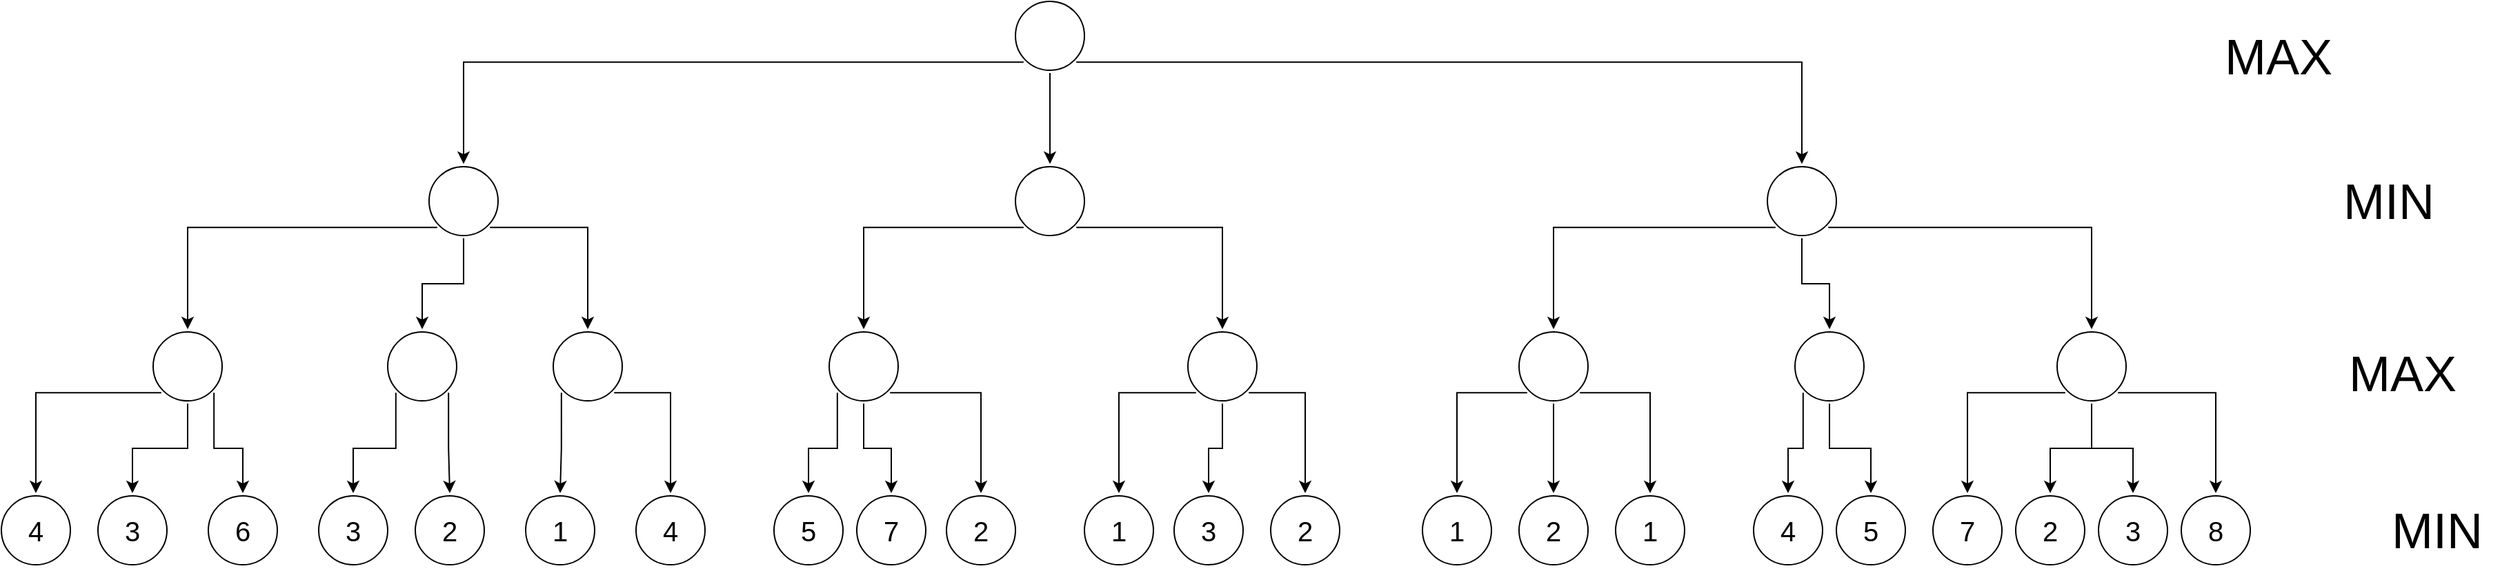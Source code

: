 <mxfile version="20.7.4" type="device"><diagram id="24ByMtkjL7iZ_59YUXtU" name="Trang-1"><mxGraphModel dx="2649" dy="983" grid="1" gridSize="10" guides="1" tooltips="1" connect="1" arrows="1" fold="1" page="1" pageScale="1" pageWidth="1169" pageHeight="827" math="0" shadow="0"><root><mxCell id="0"/><mxCell id="1" parent="0"/><mxCell id="WG4Q9lzqa9RMPbSuSmn_-2" value="6" style="ellipse;whiteSpace=wrap;html=1;aspect=fixed;perimeterSpacing=2;fontSize=20;" vertex="1" parent="1"><mxGeometry x="-40" y="399" width="50" height="50" as="geometry"/></mxCell><mxCell id="WG4Q9lzqa9RMPbSuSmn_-3" value="3" style="ellipse;whiteSpace=wrap;html=1;aspect=fixed;perimeterSpacing=2;fontSize=20;" vertex="1" parent="1"><mxGeometry x="-120" y="399" width="50" height="50" as="geometry"/></mxCell><mxCell id="WG4Q9lzqa9RMPbSuSmn_-70" style="edgeStyle=orthogonalEdgeStyle;rounded=0;orthogonalLoop=1;jettySize=auto;html=1;exitX=0;exitY=1;exitDx=0;exitDy=0;entryX=0.5;entryY=0;entryDx=0;entryDy=0;fontSize=20;" edge="1" parent="1" source="WG4Q9lzqa9RMPbSuSmn_-4" target="WG4Q9lzqa9RMPbSuSmn_-61"><mxGeometry relative="1" as="geometry"/></mxCell><mxCell id="WG4Q9lzqa9RMPbSuSmn_-71" style="edgeStyle=orthogonalEdgeStyle;rounded=0;orthogonalLoop=1;jettySize=auto;html=1;exitX=0.5;exitY=1;exitDx=0;exitDy=0;entryX=0.5;entryY=0;entryDx=0;entryDy=0;fontSize=20;" edge="1" parent="1" source="WG4Q9lzqa9RMPbSuSmn_-4" target="WG4Q9lzqa9RMPbSuSmn_-62"><mxGeometry relative="1" as="geometry"/></mxCell><mxCell id="WG4Q9lzqa9RMPbSuSmn_-72" style="edgeStyle=orthogonalEdgeStyle;rounded=0;orthogonalLoop=1;jettySize=auto;html=1;exitX=1;exitY=1;exitDx=0;exitDy=0;entryX=0.5;entryY=0;entryDx=0;entryDy=0;fontSize=20;" edge="1" parent="1" source="WG4Q9lzqa9RMPbSuSmn_-4" target="WG4Q9lzqa9RMPbSuSmn_-64"><mxGeometry relative="1" as="geometry"/></mxCell><mxCell id="WG4Q9lzqa9RMPbSuSmn_-73" style="edgeStyle=orthogonalEdgeStyle;rounded=0;orthogonalLoop=1;jettySize=auto;html=1;exitX=0.5;exitY=1;exitDx=0;exitDy=0;entryX=0.5;entryY=0;entryDx=0;entryDy=0;fontSize=20;" edge="1" parent="1" source="WG4Q9lzqa9RMPbSuSmn_-4" target="WG4Q9lzqa9RMPbSuSmn_-63"><mxGeometry relative="1" as="geometry"/></mxCell><mxCell id="WG4Q9lzqa9RMPbSuSmn_-4" value="" style="ellipse;whiteSpace=wrap;html=1;aspect=fixed;perimeterSpacing=2;fontSize=20;" vertex="1" parent="1"><mxGeometry x="1300" y="280" width="50" height="50" as="geometry"/></mxCell><mxCell id="WG4Q9lzqa9RMPbSuSmn_-65" style="edgeStyle=orthogonalEdgeStyle;rounded=0;orthogonalLoop=1;jettySize=auto;html=1;exitX=0;exitY=1;exitDx=0;exitDy=0;entryX=0.5;entryY=0;entryDx=0;entryDy=0;fontSize=20;" edge="1" parent="1" source="WG4Q9lzqa9RMPbSuSmn_-5" target="WG4Q9lzqa9RMPbSuSmn_-50"><mxGeometry relative="1" as="geometry"/></mxCell><mxCell id="WG4Q9lzqa9RMPbSuSmn_-66" style="edgeStyle=orthogonalEdgeStyle;rounded=0;orthogonalLoop=1;jettySize=auto;html=1;exitX=0.5;exitY=1;exitDx=0;exitDy=0;entryX=0.5;entryY=0;entryDx=0;entryDy=0;fontSize=20;" edge="1" parent="1" source="WG4Q9lzqa9RMPbSuSmn_-5" target="WG4Q9lzqa9RMPbSuSmn_-49"><mxGeometry relative="1" as="geometry"/></mxCell><mxCell id="WG4Q9lzqa9RMPbSuSmn_-67" style="edgeStyle=orthogonalEdgeStyle;rounded=0;orthogonalLoop=1;jettySize=auto;html=1;exitX=1;exitY=1;exitDx=0;exitDy=0;entryX=0.5;entryY=0;entryDx=0;entryDy=0;fontSize=20;" edge="1" parent="1" source="WG4Q9lzqa9RMPbSuSmn_-5" target="WG4Q9lzqa9RMPbSuSmn_-60"><mxGeometry relative="1" as="geometry"/></mxCell><mxCell id="WG4Q9lzqa9RMPbSuSmn_-5" value="" style="ellipse;whiteSpace=wrap;html=1;aspect=fixed;perimeterSpacing=2;fontSize=20;" vertex="1" parent="1"><mxGeometry x="910" y="280" width="50" height="50" as="geometry"/></mxCell><mxCell id="WG4Q9lzqa9RMPbSuSmn_-40" style="edgeStyle=orthogonalEdgeStyle;rounded=0;orthogonalLoop=1;jettySize=auto;html=1;exitX=0;exitY=1;exitDx=0;exitDy=0;entryX=0.5;entryY=0;entryDx=0;entryDy=0;fontSize=20;" edge="1" parent="1" source="WG4Q9lzqa9RMPbSuSmn_-6" target="WG4Q9lzqa9RMPbSuSmn_-14"><mxGeometry relative="1" as="geometry"/></mxCell><mxCell id="WG4Q9lzqa9RMPbSuSmn_-41" style="edgeStyle=orthogonalEdgeStyle;rounded=0;orthogonalLoop=1;jettySize=auto;html=1;exitX=1;exitY=1;exitDx=0;exitDy=0;fontSize=20;" edge="1" parent="1" source="WG4Q9lzqa9RMPbSuSmn_-6" target="WG4Q9lzqa9RMPbSuSmn_-13"><mxGeometry relative="1" as="geometry"/></mxCell><mxCell id="WG4Q9lzqa9RMPbSuSmn_-6" value="" style="ellipse;whiteSpace=wrap;html=1;aspect=fixed;perimeterSpacing=2;fontSize=20;" vertex="1" parent="1"><mxGeometry x="545" y="160" width="50" height="50" as="geometry"/></mxCell><mxCell id="WG4Q9lzqa9RMPbSuSmn_-57" style="edgeStyle=orthogonalEdgeStyle;rounded=0;orthogonalLoop=1;jettySize=auto;html=1;exitX=0;exitY=1;exitDx=0;exitDy=0;entryX=0.5;entryY=0;entryDx=0;entryDy=0;fontSize=20;" edge="1" parent="1" source="WG4Q9lzqa9RMPbSuSmn_-7" target="WG4Q9lzqa9RMPbSuSmn_-5"><mxGeometry relative="1" as="geometry"/></mxCell><mxCell id="WG4Q9lzqa9RMPbSuSmn_-58" style="edgeStyle=orthogonalEdgeStyle;rounded=0;orthogonalLoop=1;jettySize=auto;html=1;exitX=0.5;exitY=1;exitDx=0;exitDy=0;entryX=0.5;entryY=0;entryDx=0;entryDy=0;fontSize=20;" edge="1" parent="1" source="WG4Q9lzqa9RMPbSuSmn_-7" target="WG4Q9lzqa9RMPbSuSmn_-16"><mxGeometry relative="1" as="geometry"/></mxCell><mxCell id="WG4Q9lzqa9RMPbSuSmn_-59" style="edgeStyle=orthogonalEdgeStyle;rounded=0;orthogonalLoop=1;jettySize=auto;html=1;exitX=1;exitY=1;exitDx=0;exitDy=0;entryX=0.5;entryY=0;entryDx=0;entryDy=0;fontSize=20;" edge="1" parent="1" source="WG4Q9lzqa9RMPbSuSmn_-7" target="WG4Q9lzqa9RMPbSuSmn_-4"><mxGeometry relative="1" as="geometry"/></mxCell><mxCell id="WG4Q9lzqa9RMPbSuSmn_-7" value="" style="ellipse;whiteSpace=wrap;html=1;aspect=fixed;perimeterSpacing=2;fontSize=20;" vertex="1" parent="1"><mxGeometry x="1090" y="160" width="50" height="50" as="geometry"/></mxCell><mxCell id="WG4Q9lzqa9RMPbSuSmn_-34" style="edgeStyle=orthogonalEdgeStyle;rounded=0;orthogonalLoop=1;jettySize=auto;html=1;exitX=0;exitY=1;exitDx=0;exitDy=0;entryX=0.5;entryY=0;entryDx=0;entryDy=0;fontSize=20;" edge="1" parent="1" source="WG4Q9lzqa9RMPbSuSmn_-8" target="WG4Q9lzqa9RMPbSuSmn_-12"><mxGeometry relative="1" as="geometry"/></mxCell><mxCell id="WG4Q9lzqa9RMPbSuSmn_-35" style="edgeStyle=orthogonalEdgeStyle;rounded=0;orthogonalLoop=1;jettySize=auto;html=1;exitX=0.5;exitY=1;exitDx=0;exitDy=0;entryX=0.5;entryY=0;entryDx=0;entryDy=0;fontSize=20;" edge="1" parent="1" source="WG4Q9lzqa9RMPbSuSmn_-8" target="WG4Q9lzqa9RMPbSuSmn_-11"><mxGeometry relative="1" as="geometry"/></mxCell><mxCell id="WG4Q9lzqa9RMPbSuSmn_-36" style="edgeStyle=orthogonalEdgeStyle;rounded=0;orthogonalLoop=1;jettySize=auto;html=1;exitX=1;exitY=1;exitDx=0;exitDy=0;entryX=0.5;entryY=0;entryDx=0;entryDy=0;fontSize=20;" edge="1" parent="1" source="WG4Q9lzqa9RMPbSuSmn_-8" target="WG4Q9lzqa9RMPbSuSmn_-10"><mxGeometry relative="1" as="geometry"/></mxCell><mxCell id="WG4Q9lzqa9RMPbSuSmn_-8" value="" style="ellipse;whiteSpace=wrap;html=1;aspect=fixed;perimeterSpacing=2;fontSize=20;" vertex="1" parent="1"><mxGeometry x="120" y="160" width="50" height="50" as="geometry"/></mxCell><mxCell id="WG4Q9lzqa9RMPbSuSmn_-37" style="edgeStyle=orthogonalEdgeStyle;rounded=0;orthogonalLoop=1;jettySize=auto;html=1;exitX=0;exitY=1;exitDx=0;exitDy=0;entryX=0.5;entryY=0;entryDx=0;entryDy=0;fontSize=20;" edge="1" parent="1" source="WG4Q9lzqa9RMPbSuSmn_-9" target="WG4Q9lzqa9RMPbSuSmn_-8"><mxGeometry relative="1" as="geometry"/></mxCell><mxCell id="WG4Q9lzqa9RMPbSuSmn_-38" style="edgeStyle=orthogonalEdgeStyle;rounded=0;orthogonalLoop=1;jettySize=auto;html=1;exitX=0.5;exitY=1;exitDx=0;exitDy=0;entryX=0.5;entryY=0;entryDx=0;entryDy=0;fontSize=20;" edge="1" parent="1" source="WG4Q9lzqa9RMPbSuSmn_-9" target="WG4Q9lzqa9RMPbSuSmn_-6"><mxGeometry relative="1" as="geometry"/></mxCell><mxCell id="WG4Q9lzqa9RMPbSuSmn_-39" style="edgeStyle=orthogonalEdgeStyle;rounded=0;orthogonalLoop=1;jettySize=auto;html=1;exitX=1;exitY=1;exitDx=0;exitDy=0;fontSize=20;" edge="1" parent="1" source="WG4Q9lzqa9RMPbSuSmn_-9" target="WG4Q9lzqa9RMPbSuSmn_-7"><mxGeometry relative="1" as="geometry"/></mxCell><mxCell id="WG4Q9lzqa9RMPbSuSmn_-9" value="" style="ellipse;whiteSpace=wrap;html=1;aspect=fixed;perimeterSpacing=2;fontSize=20;" vertex="1" parent="1"><mxGeometry x="545" y="40" width="50" height="50" as="geometry"/></mxCell><mxCell id="WG4Q9lzqa9RMPbSuSmn_-32" style="edgeStyle=orthogonalEdgeStyle;rounded=0;orthogonalLoop=1;jettySize=auto;html=1;exitX=0;exitY=1;exitDx=0;exitDy=0;entryX=0.5;entryY=0;entryDx=0;entryDy=0;fontSize=20;" edge="1" parent="1" source="WG4Q9lzqa9RMPbSuSmn_-10" target="WG4Q9lzqa9RMPbSuSmn_-24"><mxGeometry relative="1" as="geometry"/></mxCell><mxCell id="WG4Q9lzqa9RMPbSuSmn_-33" style="edgeStyle=orthogonalEdgeStyle;rounded=0;orthogonalLoop=1;jettySize=auto;html=1;exitX=1;exitY=1;exitDx=0;exitDy=0;entryX=0.5;entryY=0;entryDx=0;entryDy=0;fontSize=20;" edge="1" parent="1" source="WG4Q9lzqa9RMPbSuSmn_-10" target="WG4Q9lzqa9RMPbSuSmn_-25"><mxGeometry relative="1" as="geometry"/></mxCell><mxCell id="WG4Q9lzqa9RMPbSuSmn_-10" value="" style="ellipse;whiteSpace=wrap;html=1;aspect=fixed;perimeterSpacing=2;fontSize=20;" vertex="1" parent="1"><mxGeometry x="210" y="280" width="50" height="50" as="geometry"/></mxCell><mxCell id="WG4Q9lzqa9RMPbSuSmn_-30" style="edgeStyle=orthogonalEdgeStyle;rounded=0;orthogonalLoop=1;jettySize=auto;html=1;exitX=0;exitY=1;exitDx=0;exitDy=0;entryX=0.5;entryY=0;entryDx=0;entryDy=0;fontSize=20;" edge="1" parent="1" source="WG4Q9lzqa9RMPbSuSmn_-11" target="WG4Q9lzqa9RMPbSuSmn_-21"><mxGeometry relative="1" as="geometry"/></mxCell><mxCell id="WG4Q9lzqa9RMPbSuSmn_-31" style="edgeStyle=orthogonalEdgeStyle;rounded=0;orthogonalLoop=1;jettySize=auto;html=1;exitX=1;exitY=1;exitDx=0;exitDy=0;entryX=0.5;entryY=0;entryDx=0;entryDy=0;fontSize=20;" edge="1" parent="1" source="WG4Q9lzqa9RMPbSuSmn_-11" target="WG4Q9lzqa9RMPbSuSmn_-23"><mxGeometry relative="1" as="geometry"/></mxCell><mxCell id="WG4Q9lzqa9RMPbSuSmn_-11" value="" style="ellipse;whiteSpace=wrap;html=1;aspect=fixed;perimeterSpacing=2;fontSize=20;" vertex="1" parent="1"><mxGeometry x="90" y="280" width="50" height="50" as="geometry"/></mxCell><mxCell id="WG4Q9lzqa9RMPbSuSmn_-27" style="edgeStyle=orthogonalEdgeStyle;rounded=0;orthogonalLoop=1;jettySize=auto;html=1;exitX=0;exitY=1;exitDx=0;exitDy=0;entryX=0.5;entryY=0;entryDx=0;entryDy=0;" edge="1" parent="1" source="WG4Q9lzqa9RMPbSuSmn_-12" target="WG4Q9lzqa9RMPbSuSmn_-15"><mxGeometry relative="1" as="geometry"/></mxCell><mxCell id="WG4Q9lzqa9RMPbSuSmn_-28" style="edgeStyle=orthogonalEdgeStyle;rounded=0;orthogonalLoop=1;jettySize=auto;html=1;exitX=0.5;exitY=1;exitDx=0;exitDy=0;entryX=0.5;entryY=0;entryDx=0;entryDy=0;fontSize=20;" edge="1" parent="1" source="WG4Q9lzqa9RMPbSuSmn_-12" target="WG4Q9lzqa9RMPbSuSmn_-3"><mxGeometry relative="1" as="geometry"/></mxCell><mxCell id="WG4Q9lzqa9RMPbSuSmn_-29" style="edgeStyle=orthogonalEdgeStyle;rounded=0;orthogonalLoop=1;jettySize=auto;html=1;exitX=1;exitY=1;exitDx=0;exitDy=0;entryX=0.5;entryY=0;entryDx=0;entryDy=0;fontSize=20;" edge="1" parent="1" source="WG4Q9lzqa9RMPbSuSmn_-12" target="WG4Q9lzqa9RMPbSuSmn_-2"><mxGeometry relative="1" as="geometry"/></mxCell><mxCell id="WG4Q9lzqa9RMPbSuSmn_-12" value="" style="ellipse;whiteSpace=wrap;html=1;aspect=fixed;perimeterSpacing=2;fontSize=20;" vertex="1" parent="1"><mxGeometry x="-80" y="280" width="50" height="50" as="geometry"/></mxCell><mxCell id="WG4Q9lzqa9RMPbSuSmn_-54" style="edgeStyle=orthogonalEdgeStyle;rounded=0;orthogonalLoop=1;jettySize=auto;html=1;exitX=0;exitY=1;exitDx=0;exitDy=0;entryX=0.5;entryY=0;entryDx=0;entryDy=0;fontSize=20;" edge="1" parent="1" source="WG4Q9lzqa9RMPbSuSmn_-13" target="WG4Q9lzqa9RMPbSuSmn_-44"><mxGeometry relative="1" as="geometry"/></mxCell><mxCell id="WG4Q9lzqa9RMPbSuSmn_-55" style="edgeStyle=orthogonalEdgeStyle;rounded=0;orthogonalLoop=1;jettySize=auto;html=1;exitX=0.5;exitY=1;exitDx=0;exitDy=0;entryX=0.5;entryY=0;entryDx=0;entryDy=0;fontSize=20;" edge="1" parent="1" source="WG4Q9lzqa9RMPbSuSmn_-13" target="WG4Q9lzqa9RMPbSuSmn_-45"><mxGeometry relative="1" as="geometry"/></mxCell><mxCell id="WG4Q9lzqa9RMPbSuSmn_-56" style="edgeStyle=orthogonalEdgeStyle;rounded=0;orthogonalLoop=1;jettySize=auto;html=1;exitX=1;exitY=1;exitDx=0;exitDy=0;entryX=0.5;entryY=0;entryDx=0;entryDy=0;fontSize=20;" edge="1" parent="1" source="WG4Q9lzqa9RMPbSuSmn_-13" target="WG4Q9lzqa9RMPbSuSmn_-48"><mxGeometry relative="1" as="geometry"/></mxCell><mxCell id="WG4Q9lzqa9RMPbSuSmn_-13" value="" style="ellipse;whiteSpace=wrap;html=1;aspect=fixed;perimeterSpacing=2;fontSize=20;" vertex="1" parent="1"><mxGeometry x="670" y="280" width="50" height="50" as="geometry"/></mxCell><mxCell id="WG4Q9lzqa9RMPbSuSmn_-51" style="edgeStyle=orthogonalEdgeStyle;rounded=0;orthogonalLoop=1;jettySize=auto;html=1;exitX=0;exitY=1;exitDx=0;exitDy=0;entryX=0.5;entryY=0;entryDx=0;entryDy=0;fontSize=20;" edge="1" parent="1" source="WG4Q9lzqa9RMPbSuSmn_-14" target="WG4Q9lzqa9RMPbSuSmn_-47"><mxGeometry relative="1" as="geometry"/></mxCell><mxCell id="WG4Q9lzqa9RMPbSuSmn_-52" style="edgeStyle=orthogonalEdgeStyle;rounded=0;orthogonalLoop=1;jettySize=auto;html=1;exitX=0.5;exitY=1;exitDx=0;exitDy=0;entryX=0.5;entryY=0;entryDx=0;entryDy=0;fontSize=20;" edge="1" parent="1" source="WG4Q9lzqa9RMPbSuSmn_-14" target="WG4Q9lzqa9RMPbSuSmn_-46"><mxGeometry relative="1" as="geometry"/></mxCell><mxCell id="WG4Q9lzqa9RMPbSuSmn_-53" style="edgeStyle=orthogonalEdgeStyle;rounded=0;orthogonalLoop=1;jettySize=auto;html=1;exitX=1;exitY=1;exitDx=0;exitDy=0;entryX=0.5;entryY=0;entryDx=0;entryDy=0;fontSize=20;" edge="1" parent="1" source="WG4Q9lzqa9RMPbSuSmn_-14" target="WG4Q9lzqa9RMPbSuSmn_-22"><mxGeometry relative="1" as="geometry"/></mxCell><mxCell id="WG4Q9lzqa9RMPbSuSmn_-14" value="" style="ellipse;whiteSpace=wrap;html=1;aspect=fixed;perimeterSpacing=2;fontSize=20;" vertex="1" parent="1"><mxGeometry x="410" y="280" width="50" height="50" as="geometry"/></mxCell><mxCell id="WG4Q9lzqa9RMPbSuSmn_-15" value="&lt;font style=&quot;font-size: 20px;&quot;&gt;4&lt;/font&gt;" style="ellipse;whiteSpace=wrap;html=1;aspect=fixed;perimeterSpacing=2;" vertex="1" parent="1"><mxGeometry x="-190" y="399" width="50" height="50" as="geometry"/></mxCell><mxCell id="WG4Q9lzqa9RMPbSuSmn_-68" style="edgeStyle=orthogonalEdgeStyle;rounded=0;orthogonalLoop=1;jettySize=auto;html=1;exitX=0;exitY=1;exitDx=0;exitDy=0;entryX=0.5;entryY=0;entryDx=0;entryDy=0;fontSize=20;" edge="1" parent="1" source="WG4Q9lzqa9RMPbSuSmn_-16" target="WG4Q9lzqa9RMPbSuSmn_-42"><mxGeometry relative="1" as="geometry"/></mxCell><mxCell id="WG4Q9lzqa9RMPbSuSmn_-69" style="edgeStyle=orthogonalEdgeStyle;rounded=0;orthogonalLoop=1;jettySize=auto;html=1;exitX=0.5;exitY=1;exitDx=0;exitDy=0;entryX=0.5;entryY=0;entryDx=0;entryDy=0;fontSize=20;" edge="1" parent="1" source="WG4Q9lzqa9RMPbSuSmn_-16" target="WG4Q9lzqa9RMPbSuSmn_-43"><mxGeometry relative="1" as="geometry"/></mxCell><mxCell id="WG4Q9lzqa9RMPbSuSmn_-16" value="" style="ellipse;whiteSpace=wrap;html=1;aspect=fixed;perimeterSpacing=2;fontSize=20;" vertex="1" parent="1"><mxGeometry x="1110" y="280" width="50" height="50" as="geometry"/></mxCell><mxCell id="WG4Q9lzqa9RMPbSuSmn_-21" value="3" style="ellipse;whiteSpace=wrap;html=1;aspect=fixed;perimeterSpacing=2;fontSize=20;" vertex="1" parent="1"><mxGeometry x="40" y="399" width="50" height="50" as="geometry"/></mxCell><mxCell id="WG4Q9lzqa9RMPbSuSmn_-22" value="2" style="ellipse;whiteSpace=wrap;html=1;aspect=fixed;perimeterSpacing=2;fontSize=20;" vertex="1" parent="1"><mxGeometry x="495" y="399" width="50" height="50" as="geometry"/></mxCell><mxCell id="WG4Q9lzqa9RMPbSuSmn_-23" value="2" style="ellipse;whiteSpace=wrap;html=1;aspect=fixed;perimeterSpacing=2;fontSize=20;" vertex="1" parent="1"><mxGeometry x="110" y="399" width="50" height="50" as="geometry"/></mxCell><mxCell id="WG4Q9lzqa9RMPbSuSmn_-24" value="1" style="ellipse;whiteSpace=wrap;html=1;aspect=fixed;perimeterSpacing=2;fontSize=20;" vertex="1" parent="1"><mxGeometry x="190" y="399" width="50" height="50" as="geometry"/></mxCell><mxCell id="WG4Q9lzqa9RMPbSuSmn_-25" value="4" style="ellipse;whiteSpace=wrap;html=1;aspect=fixed;perimeterSpacing=2;fontSize=20;" vertex="1" parent="1"><mxGeometry x="270" y="399" width="50" height="50" as="geometry"/></mxCell><mxCell id="WG4Q9lzqa9RMPbSuSmn_-42" value="4" style="ellipse;whiteSpace=wrap;html=1;aspect=fixed;perimeterSpacing=2;fontSize=20;" vertex="1" parent="1"><mxGeometry x="1080" y="399" width="50" height="50" as="geometry"/></mxCell><mxCell id="WG4Q9lzqa9RMPbSuSmn_-43" value="5" style="ellipse;whiteSpace=wrap;html=1;aspect=fixed;perimeterSpacing=2;fontSize=20;" vertex="1" parent="1"><mxGeometry x="1140" y="399" width="50" height="50" as="geometry"/></mxCell><mxCell id="WG4Q9lzqa9RMPbSuSmn_-44" value="1" style="ellipse;whiteSpace=wrap;html=1;aspect=fixed;perimeterSpacing=2;fontSize=20;" vertex="1" parent="1"><mxGeometry x="595" y="399" width="50" height="50" as="geometry"/></mxCell><mxCell id="WG4Q9lzqa9RMPbSuSmn_-45" value="3" style="ellipse;whiteSpace=wrap;html=1;aspect=fixed;perimeterSpacing=2;fontSize=20;" vertex="1" parent="1"><mxGeometry x="660" y="399" width="50" height="50" as="geometry"/></mxCell><mxCell id="WG4Q9lzqa9RMPbSuSmn_-46" value="7" style="ellipse;whiteSpace=wrap;html=1;aspect=fixed;perimeterSpacing=2;fontSize=20;" vertex="1" parent="1"><mxGeometry x="430" y="399" width="50" height="50" as="geometry"/></mxCell><mxCell id="WG4Q9lzqa9RMPbSuSmn_-47" value="5" style="ellipse;whiteSpace=wrap;html=1;aspect=fixed;perimeterSpacing=2;fontSize=20;" vertex="1" parent="1"><mxGeometry x="370" y="399" width="50" height="50" as="geometry"/></mxCell><mxCell id="WG4Q9lzqa9RMPbSuSmn_-48" value="2" style="ellipse;whiteSpace=wrap;html=1;aspect=fixed;perimeterSpacing=2;fontSize=20;" vertex="1" parent="1"><mxGeometry x="730" y="399" width="50" height="50" as="geometry"/></mxCell><mxCell id="WG4Q9lzqa9RMPbSuSmn_-49" value="2" style="ellipse;whiteSpace=wrap;html=1;aspect=fixed;perimeterSpacing=2;fontSize=20;" vertex="1" parent="1"><mxGeometry x="910" y="399" width="50" height="50" as="geometry"/></mxCell><mxCell id="WG4Q9lzqa9RMPbSuSmn_-50" value="1" style="ellipse;whiteSpace=wrap;html=1;aspect=fixed;perimeterSpacing=2;fontSize=20;" vertex="1" parent="1"><mxGeometry x="840" y="399" width="50" height="50" as="geometry"/></mxCell><mxCell id="WG4Q9lzqa9RMPbSuSmn_-60" value="1" style="ellipse;whiteSpace=wrap;html=1;aspect=fixed;perimeterSpacing=2;fontSize=20;" vertex="1" parent="1"><mxGeometry x="980" y="399" width="50" height="50" as="geometry"/></mxCell><mxCell id="WG4Q9lzqa9RMPbSuSmn_-61" value="7" style="ellipse;whiteSpace=wrap;html=1;aspect=fixed;perimeterSpacing=2;fontSize=20;" vertex="1" parent="1"><mxGeometry x="1210" y="399" width="50" height="50" as="geometry"/></mxCell><mxCell id="WG4Q9lzqa9RMPbSuSmn_-62" value="2" style="ellipse;whiteSpace=wrap;html=1;aspect=fixed;perimeterSpacing=2;fontSize=20;" vertex="1" parent="1"><mxGeometry x="1270" y="399" width="50" height="50" as="geometry"/></mxCell><mxCell id="WG4Q9lzqa9RMPbSuSmn_-63" value="3" style="ellipse;whiteSpace=wrap;html=1;aspect=fixed;perimeterSpacing=2;fontSize=20;" vertex="1" parent="1"><mxGeometry x="1330" y="399" width="50" height="50" as="geometry"/></mxCell><mxCell id="WG4Q9lzqa9RMPbSuSmn_-64" value="8" style="ellipse;whiteSpace=wrap;html=1;aspect=fixed;perimeterSpacing=2;fontSize=20;" vertex="1" parent="1"><mxGeometry x="1390" y="399" width="50" height="50" as="geometry"/></mxCell><mxCell id="WG4Q9lzqa9RMPbSuSmn_-74" value="&lt;font style=&quot;font-size: 36px;&quot;&gt;MAX&lt;/font&gt;" style="text;html=1;align=center;verticalAlign=middle;resizable=0;points=[];autosize=1;strokeColor=none;fillColor=none;" vertex="1" parent="1"><mxGeometry x="1410" y="50" width="100" height="60" as="geometry"/></mxCell><mxCell id="WG4Q9lzqa9RMPbSuSmn_-75" value="&lt;font style=&quot;font-size: 36px;&quot;&gt;MAX&lt;/font&gt;" style="text;html=1;align=center;verticalAlign=middle;resizable=0;points=[];autosize=1;strokeColor=none;fillColor=none;" vertex="1" parent="1"><mxGeometry x="1500" y="280" width="100" height="60" as="geometry"/></mxCell><mxCell id="WG4Q9lzqa9RMPbSuSmn_-76" value="&lt;font style=&quot;font-size: 36px;&quot;&gt;MIN&lt;/font&gt;" style="text;html=1;align=center;verticalAlign=middle;resizable=0;points=[];autosize=1;strokeColor=none;fillColor=none;" vertex="1" parent="1"><mxGeometry x="1495" y="155" width="90" height="60" as="geometry"/></mxCell><mxCell id="WG4Q9lzqa9RMPbSuSmn_-80" value="&lt;font style=&quot;font-size: 36px;&quot;&gt;MIN&lt;/font&gt;" style="text;html=1;align=center;verticalAlign=middle;resizable=0;points=[];autosize=1;strokeColor=none;fillColor=none;" vertex="1" parent="1"><mxGeometry x="1530" y="394" width="90" height="60" as="geometry"/></mxCell></root></mxGraphModel></diagram></mxfile>